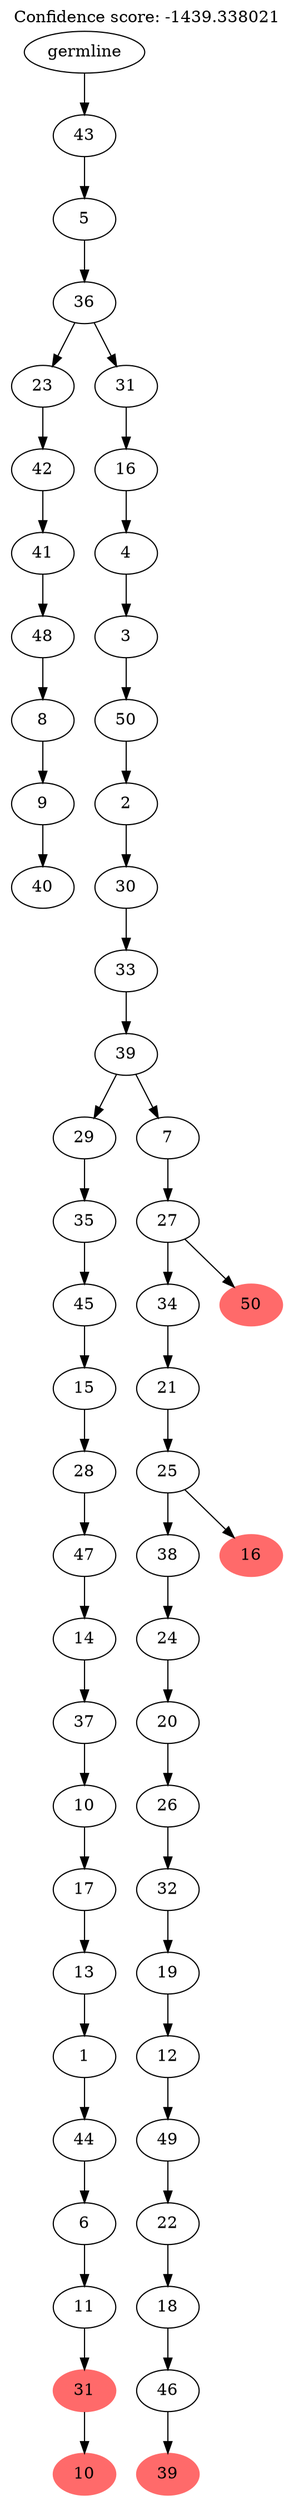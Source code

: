 digraph g {
	"54" -> "55";
	"55" [label="40"];
	"53" -> "54";
	"54" [label="9"];
	"52" -> "53";
	"53" [label="8"];
	"51" -> "52";
	"52" [label="48"];
	"50" -> "51";
	"51" [label="41"];
	"49" -> "50";
	"50" [label="42"];
	"47" -> "48";
	"48" [color=indianred1, style=filled, label="10"];
	"46" -> "47";
	"47" [color=indianred1, style=filled, label="31"];
	"45" -> "46";
	"46" [label="11"];
	"44" -> "45";
	"45" [label="6"];
	"43" -> "44";
	"44" [label="44"];
	"42" -> "43";
	"43" [label="1"];
	"41" -> "42";
	"42" [label="13"];
	"40" -> "41";
	"41" [label="17"];
	"39" -> "40";
	"40" [label="10"];
	"38" -> "39";
	"39" [label="37"];
	"37" -> "38";
	"38" [label="14"];
	"36" -> "37";
	"37" [label="47"];
	"35" -> "36";
	"36" [label="28"];
	"34" -> "35";
	"35" [label="15"];
	"33" -> "34";
	"34" [label="45"];
	"32" -> "33";
	"33" [label="35"];
	"30" -> "31";
	"31" [color=indianred1, style=filled, label="39"];
	"29" -> "30";
	"30" [label="46"];
	"28" -> "29";
	"29" [label="18"];
	"27" -> "28";
	"28" [label="22"];
	"26" -> "27";
	"27" [label="49"];
	"25" -> "26";
	"26" [label="12"];
	"24" -> "25";
	"25" [label="19"];
	"23" -> "24";
	"24" [label="32"];
	"22" -> "23";
	"23" [label="26"];
	"21" -> "22";
	"22" [label="20"];
	"20" -> "21";
	"21" [label="24"];
	"18" -> "19";
	"19" [color=indianred1, style=filled, label="16"];
	"18" -> "20";
	"20" [label="38"];
	"17" -> "18";
	"18" [label="25"];
	"16" -> "17";
	"17" [label="21"];
	"14" -> "15";
	"15" [color=indianred1, style=filled, label="50"];
	"14" -> "16";
	"16" [label="34"];
	"13" -> "14";
	"14" [label="27"];
	"12" -> "13";
	"13" [label="7"];
	"12" -> "32";
	"32" [label="29"];
	"11" -> "12";
	"12" [label="39"];
	"10" -> "11";
	"11" [label="33"];
	"9" -> "10";
	"10" [label="30"];
	"8" -> "9";
	"9" [label="2"];
	"7" -> "8";
	"8" [label="50"];
	"6" -> "7";
	"7" [label="3"];
	"5" -> "6";
	"6" [label="4"];
	"4" -> "5";
	"5" [label="16"];
	"3" -> "4";
	"4" [label="31"];
	"3" -> "49";
	"49" [label="23"];
	"2" -> "3";
	"3" [label="36"];
	"1" -> "2";
	"2" [label="5"];
	"0" -> "1";
	"1" [label="43"];
	"0" [label="germline"];
	labelloc="t";
	label="Confidence score: -1439.338021";
}
